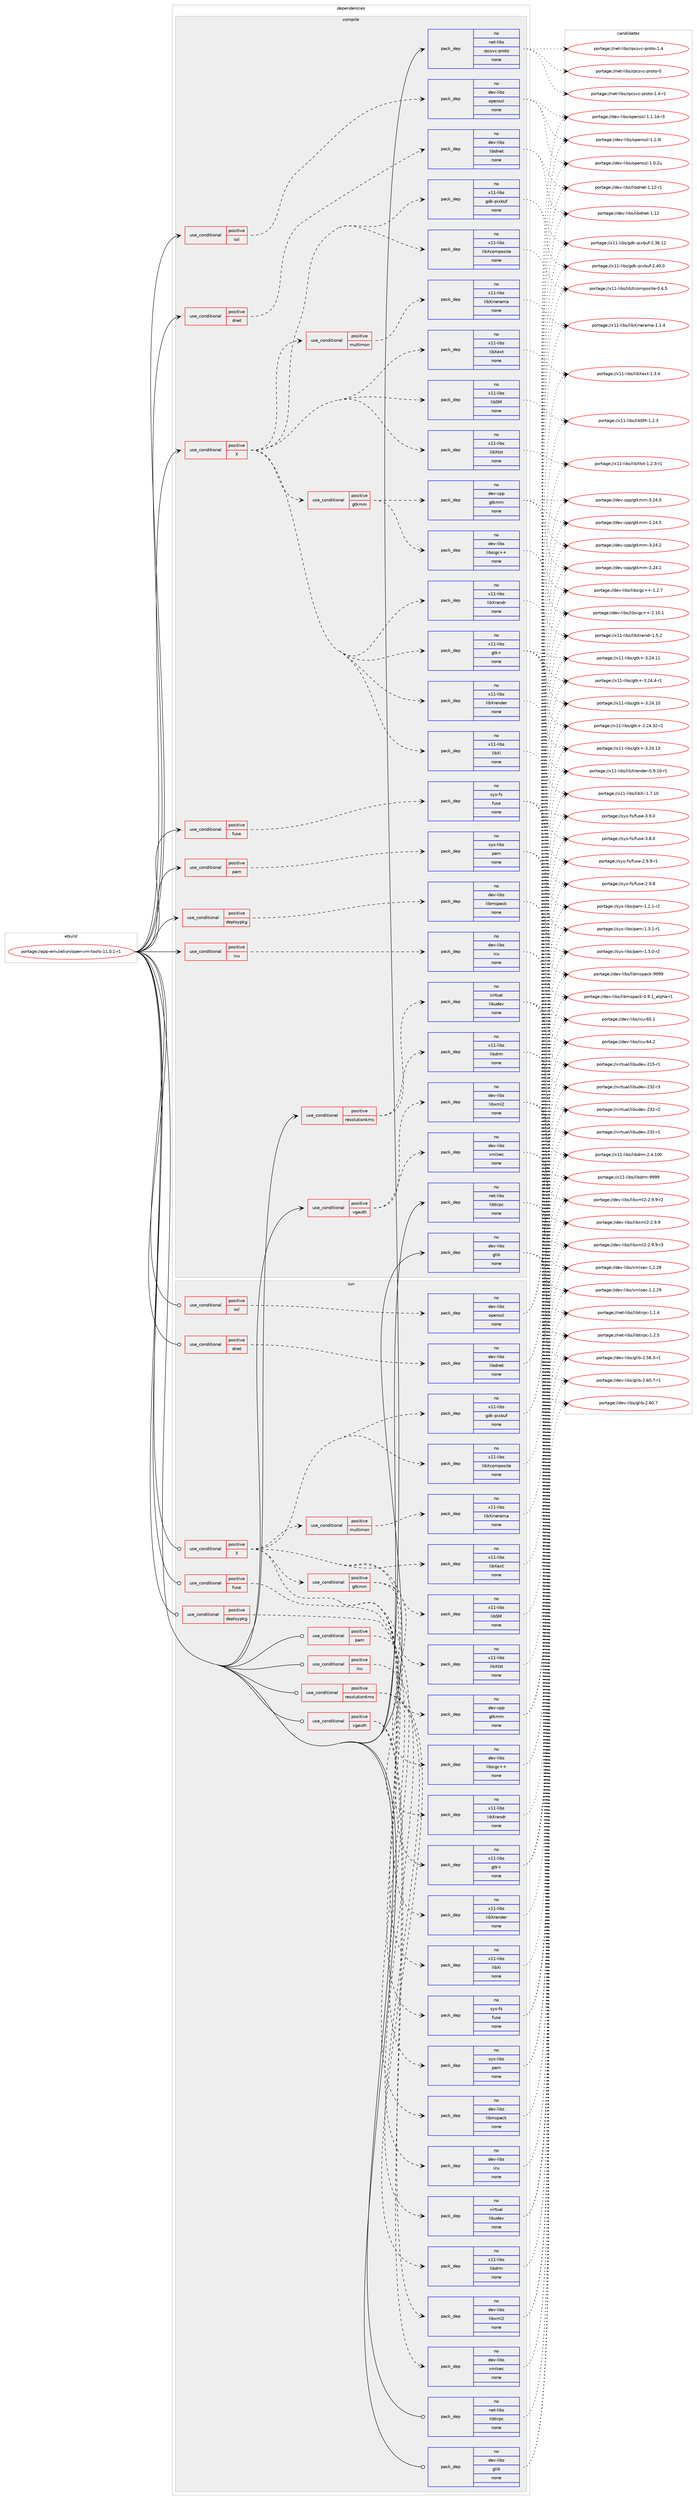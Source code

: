 digraph prolog {

# *************
# Graph options
# *************

newrank=true;
concentrate=true;
compound=true;
graph [rankdir=LR,fontname=Helvetica,fontsize=10,ranksep=1.5];#, ranksep=2.5, nodesep=0.2];
edge  [arrowhead=vee];
node  [fontname=Helvetica,fontsize=10];

# **********
# The ebuild
# **********

subgraph cluster_leftcol {
color=gray;
label=<<i>ebuild</i>>;
id [label="portage://app-emulation/open-vm-tools-11.0.1-r1", color=red, width=4, href="../app-emulation/open-vm-tools-11.0.1-r1.svg"];
}

# ****************
# The dependencies
# ****************

subgraph cluster_midcol {
color=gray;
label=<<i>dependencies</i>>;
subgraph cluster_compile {
fillcolor="#eeeeee";
style=filled;
label=<<i>compile</i>>;
subgraph cond147843 {
dependency627810 [label=<<TABLE BORDER="0" CELLBORDER="1" CELLSPACING="0" CELLPADDING="4"><TR><TD ROWSPAN="3" CELLPADDING="10">use_conditional</TD></TR><TR><TD>positive</TD></TR><TR><TD>X</TD></TR></TABLE>>, shape=none, color=red];
subgraph pack471605 {
dependency627811 [label=<<TABLE BORDER="0" CELLBORDER="1" CELLSPACING="0" CELLPADDING="4" WIDTH="220"><TR><TD ROWSPAN="6" CELLPADDING="30">pack_dep</TD></TR><TR><TD WIDTH="110">no</TD></TR><TR><TD>x11-libs</TD></TR><TR><TD>libXext</TD></TR><TR><TD>none</TD></TR><TR><TD></TD></TR></TABLE>>, shape=none, color=blue];
}
dependency627810:e -> dependency627811:w [weight=20,style="dashed",arrowhead="vee"];
subgraph cond147844 {
dependency627812 [label=<<TABLE BORDER="0" CELLBORDER="1" CELLSPACING="0" CELLPADDING="4"><TR><TD ROWSPAN="3" CELLPADDING="10">use_conditional</TD></TR><TR><TD>positive</TD></TR><TR><TD>multimon</TD></TR></TABLE>>, shape=none, color=red];
subgraph pack471606 {
dependency627813 [label=<<TABLE BORDER="0" CELLBORDER="1" CELLSPACING="0" CELLPADDING="4" WIDTH="220"><TR><TD ROWSPAN="6" CELLPADDING="30">pack_dep</TD></TR><TR><TD WIDTH="110">no</TD></TR><TR><TD>x11-libs</TD></TR><TR><TD>libXinerama</TD></TR><TR><TD>none</TD></TR><TR><TD></TD></TR></TABLE>>, shape=none, color=blue];
}
dependency627812:e -> dependency627813:w [weight=20,style="dashed",arrowhead="vee"];
}
dependency627810:e -> dependency627812:w [weight=20,style="dashed",arrowhead="vee"];
subgraph pack471607 {
dependency627814 [label=<<TABLE BORDER="0" CELLBORDER="1" CELLSPACING="0" CELLPADDING="4" WIDTH="220"><TR><TD ROWSPAN="6" CELLPADDING="30">pack_dep</TD></TR><TR><TD WIDTH="110">no</TD></TR><TR><TD>x11-libs</TD></TR><TR><TD>libXi</TD></TR><TR><TD>none</TD></TR><TR><TD></TD></TR></TABLE>>, shape=none, color=blue];
}
dependency627810:e -> dependency627814:w [weight=20,style="dashed",arrowhead="vee"];
subgraph pack471608 {
dependency627815 [label=<<TABLE BORDER="0" CELLBORDER="1" CELLSPACING="0" CELLPADDING="4" WIDTH="220"><TR><TD ROWSPAN="6" CELLPADDING="30">pack_dep</TD></TR><TR><TD WIDTH="110">no</TD></TR><TR><TD>x11-libs</TD></TR><TR><TD>libXrender</TD></TR><TR><TD>none</TD></TR><TR><TD></TD></TR></TABLE>>, shape=none, color=blue];
}
dependency627810:e -> dependency627815:w [weight=20,style="dashed",arrowhead="vee"];
subgraph pack471609 {
dependency627816 [label=<<TABLE BORDER="0" CELLBORDER="1" CELLSPACING="0" CELLPADDING="4" WIDTH="220"><TR><TD ROWSPAN="6" CELLPADDING="30">pack_dep</TD></TR><TR><TD WIDTH="110">no</TD></TR><TR><TD>x11-libs</TD></TR><TR><TD>libXrandr</TD></TR><TR><TD>none</TD></TR><TR><TD></TD></TR></TABLE>>, shape=none, color=blue];
}
dependency627810:e -> dependency627816:w [weight=20,style="dashed",arrowhead="vee"];
subgraph pack471610 {
dependency627817 [label=<<TABLE BORDER="0" CELLBORDER="1" CELLSPACING="0" CELLPADDING="4" WIDTH="220"><TR><TD ROWSPAN="6" CELLPADDING="30">pack_dep</TD></TR><TR><TD WIDTH="110">no</TD></TR><TR><TD>x11-libs</TD></TR><TR><TD>libXtst</TD></TR><TR><TD>none</TD></TR><TR><TD></TD></TR></TABLE>>, shape=none, color=blue];
}
dependency627810:e -> dependency627817:w [weight=20,style="dashed",arrowhead="vee"];
subgraph pack471611 {
dependency627818 [label=<<TABLE BORDER="0" CELLBORDER="1" CELLSPACING="0" CELLPADDING="4" WIDTH="220"><TR><TD ROWSPAN="6" CELLPADDING="30">pack_dep</TD></TR><TR><TD WIDTH="110">no</TD></TR><TR><TD>x11-libs</TD></TR><TR><TD>libSM</TD></TR><TR><TD>none</TD></TR><TR><TD></TD></TR></TABLE>>, shape=none, color=blue];
}
dependency627810:e -> dependency627818:w [weight=20,style="dashed",arrowhead="vee"];
subgraph pack471612 {
dependency627819 [label=<<TABLE BORDER="0" CELLBORDER="1" CELLSPACING="0" CELLPADDING="4" WIDTH="220"><TR><TD ROWSPAN="6" CELLPADDING="30">pack_dep</TD></TR><TR><TD WIDTH="110">no</TD></TR><TR><TD>x11-libs</TD></TR><TR><TD>libXcomposite</TD></TR><TR><TD>none</TD></TR><TR><TD></TD></TR></TABLE>>, shape=none, color=blue];
}
dependency627810:e -> dependency627819:w [weight=20,style="dashed",arrowhead="vee"];
subgraph pack471613 {
dependency627820 [label=<<TABLE BORDER="0" CELLBORDER="1" CELLSPACING="0" CELLPADDING="4" WIDTH="220"><TR><TD ROWSPAN="6" CELLPADDING="30">pack_dep</TD></TR><TR><TD WIDTH="110">no</TD></TR><TR><TD>x11-libs</TD></TR><TR><TD>gdk-pixbuf</TD></TR><TR><TD>none</TD></TR><TR><TD></TD></TR></TABLE>>, shape=none, color=blue];
}
dependency627810:e -> dependency627820:w [weight=20,style="dashed",arrowhead="vee"];
subgraph pack471614 {
dependency627821 [label=<<TABLE BORDER="0" CELLBORDER="1" CELLSPACING="0" CELLPADDING="4" WIDTH="220"><TR><TD ROWSPAN="6" CELLPADDING="30">pack_dep</TD></TR><TR><TD WIDTH="110">no</TD></TR><TR><TD>x11-libs</TD></TR><TR><TD>gtk+</TD></TR><TR><TD>none</TD></TR><TR><TD></TD></TR></TABLE>>, shape=none, color=blue];
}
dependency627810:e -> dependency627821:w [weight=20,style="dashed",arrowhead="vee"];
subgraph cond147845 {
dependency627822 [label=<<TABLE BORDER="0" CELLBORDER="1" CELLSPACING="0" CELLPADDING="4"><TR><TD ROWSPAN="3" CELLPADDING="10">use_conditional</TD></TR><TR><TD>positive</TD></TR><TR><TD>gtkmm</TD></TR></TABLE>>, shape=none, color=red];
subgraph pack471615 {
dependency627823 [label=<<TABLE BORDER="0" CELLBORDER="1" CELLSPACING="0" CELLPADDING="4" WIDTH="220"><TR><TD ROWSPAN="6" CELLPADDING="30">pack_dep</TD></TR><TR><TD WIDTH="110">no</TD></TR><TR><TD>dev-cpp</TD></TR><TR><TD>gtkmm</TD></TR><TR><TD>none</TD></TR><TR><TD></TD></TR></TABLE>>, shape=none, color=blue];
}
dependency627822:e -> dependency627823:w [weight=20,style="dashed",arrowhead="vee"];
subgraph pack471616 {
dependency627824 [label=<<TABLE BORDER="0" CELLBORDER="1" CELLSPACING="0" CELLPADDING="4" WIDTH="220"><TR><TD ROWSPAN="6" CELLPADDING="30">pack_dep</TD></TR><TR><TD WIDTH="110">no</TD></TR><TR><TD>dev-libs</TD></TR><TR><TD>libsigc++</TD></TR><TR><TD>none</TD></TR><TR><TD></TD></TR></TABLE>>, shape=none, color=blue];
}
dependency627822:e -> dependency627824:w [weight=20,style="dashed",arrowhead="vee"];
}
dependency627810:e -> dependency627822:w [weight=20,style="dashed",arrowhead="vee"];
}
id:e -> dependency627810:w [weight=20,style="solid",arrowhead="vee"];
subgraph cond147846 {
dependency627825 [label=<<TABLE BORDER="0" CELLBORDER="1" CELLSPACING="0" CELLPADDING="4"><TR><TD ROWSPAN="3" CELLPADDING="10">use_conditional</TD></TR><TR><TD>positive</TD></TR><TR><TD>deploypkg</TD></TR></TABLE>>, shape=none, color=red];
subgraph pack471617 {
dependency627826 [label=<<TABLE BORDER="0" CELLBORDER="1" CELLSPACING="0" CELLPADDING="4" WIDTH="220"><TR><TD ROWSPAN="6" CELLPADDING="30">pack_dep</TD></TR><TR><TD WIDTH="110">no</TD></TR><TR><TD>dev-libs</TD></TR><TR><TD>libmspack</TD></TR><TR><TD>none</TD></TR><TR><TD></TD></TR></TABLE>>, shape=none, color=blue];
}
dependency627825:e -> dependency627826:w [weight=20,style="dashed",arrowhead="vee"];
}
id:e -> dependency627825:w [weight=20,style="solid",arrowhead="vee"];
subgraph cond147847 {
dependency627827 [label=<<TABLE BORDER="0" CELLBORDER="1" CELLSPACING="0" CELLPADDING="4"><TR><TD ROWSPAN="3" CELLPADDING="10">use_conditional</TD></TR><TR><TD>positive</TD></TR><TR><TD>dnet</TD></TR></TABLE>>, shape=none, color=red];
subgraph pack471618 {
dependency627828 [label=<<TABLE BORDER="0" CELLBORDER="1" CELLSPACING="0" CELLPADDING="4" WIDTH="220"><TR><TD ROWSPAN="6" CELLPADDING="30">pack_dep</TD></TR><TR><TD WIDTH="110">no</TD></TR><TR><TD>dev-libs</TD></TR><TR><TD>libdnet</TD></TR><TR><TD>none</TD></TR><TR><TD></TD></TR></TABLE>>, shape=none, color=blue];
}
dependency627827:e -> dependency627828:w [weight=20,style="dashed",arrowhead="vee"];
}
id:e -> dependency627827:w [weight=20,style="solid",arrowhead="vee"];
subgraph cond147848 {
dependency627829 [label=<<TABLE BORDER="0" CELLBORDER="1" CELLSPACING="0" CELLPADDING="4"><TR><TD ROWSPAN="3" CELLPADDING="10">use_conditional</TD></TR><TR><TD>positive</TD></TR><TR><TD>fuse</TD></TR></TABLE>>, shape=none, color=red];
subgraph pack471619 {
dependency627830 [label=<<TABLE BORDER="0" CELLBORDER="1" CELLSPACING="0" CELLPADDING="4" WIDTH="220"><TR><TD ROWSPAN="6" CELLPADDING="30">pack_dep</TD></TR><TR><TD WIDTH="110">no</TD></TR><TR><TD>sys-fs</TD></TR><TR><TD>fuse</TD></TR><TR><TD>none</TD></TR><TR><TD></TD></TR></TABLE>>, shape=none, color=blue];
}
dependency627829:e -> dependency627830:w [weight=20,style="dashed",arrowhead="vee"];
}
id:e -> dependency627829:w [weight=20,style="solid",arrowhead="vee"];
subgraph cond147849 {
dependency627831 [label=<<TABLE BORDER="0" CELLBORDER="1" CELLSPACING="0" CELLPADDING="4"><TR><TD ROWSPAN="3" CELLPADDING="10">use_conditional</TD></TR><TR><TD>positive</TD></TR><TR><TD>icu</TD></TR></TABLE>>, shape=none, color=red];
subgraph pack471620 {
dependency627832 [label=<<TABLE BORDER="0" CELLBORDER="1" CELLSPACING="0" CELLPADDING="4" WIDTH="220"><TR><TD ROWSPAN="6" CELLPADDING="30">pack_dep</TD></TR><TR><TD WIDTH="110">no</TD></TR><TR><TD>dev-libs</TD></TR><TR><TD>icu</TD></TR><TR><TD>none</TD></TR><TR><TD></TD></TR></TABLE>>, shape=none, color=blue];
}
dependency627831:e -> dependency627832:w [weight=20,style="dashed",arrowhead="vee"];
}
id:e -> dependency627831:w [weight=20,style="solid",arrowhead="vee"];
subgraph cond147850 {
dependency627833 [label=<<TABLE BORDER="0" CELLBORDER="1" CELLSPACING="0" CELLPADDING="4"><TR><TD ROWSPAN="3" CELLPADDING="10">use_conditional</TD></TR><TR><TD>positive</TD></TR><TR><TD>pam</TD></TR></TABLE>>, shape=none, color=red];
subgraph pack471621 {
dependency627834 [label=<<TABLE BORDER="0" CELLBORDER="1" CELLSPACING="0" CELLPADDING="4" WIDTH="220"><TR><TD ROWSPAN="6" CELLPADDING="30">pack_dep</TD></TR><TR><TD WIDTH="110">no</TD></TR><TR><TD>sys-libs</TD></TR><TR><TD>pam</TD></TR><TR><TD>none</TD></TR><TR><TD></TD></TR></TABLE>>, shape=none, color=blue];
}
dependency627833:e -> dependency627834:w [weight=20,style="dashed",arrowhead="vee"];
}
id:e -> dependency627833:w [weight=20,style="solid",arrowhead="vee"];
subgraph cond147851 {
dependency627835 [label=<<TABLE BORDER="0" CELLBORDER="1" CELLSPACING="0" CELLPADDING="4"><TR><TD ROWSPAN="3" CELLPADDING="10">use_conditional</TD></TR><TR><TD>positive</TD></TR><TR><TD>resolutionkms</TD></TR></TABLE>>, shape=none, color=red];
subgraph pack471622 {
dependency627836 [label=<<TABLE BORDER="0" CELLBORDER="1" CELLSPACING="0" CELLPADDING="4" WIDTH="220"><TR><TD ROWSPAN="6" CELLPADDING="30">pack_dep</TD></TR><TR><TD WIDTH="110">no</TD></TR><TR><TD>x11-libs</TD></TR><TR><TD>libdrm</TD></TR><TR><TD>none</TD></TR><TR><TD></TD></TR></TABLE>>, shape=none, color=blue];
}
dependency627835:e -> dependency627836:w [weight=20,style="dashed",arrowhead="vee"];
subgraph pack471623 {
dependency627837 [label=<<TABLE BORDER="0" CELLBORDER="1" CELLSPACING="0" CELLPADDING="4" WIDTH="220"><TR><TD ROWSPAN="6" CELLPADDING="30">pack_dep</TD></TR><TR><TD WIDTH="110">no</TD></TR><TR><TD>virtual</TD></TR><TR><TD>libudev</TD></TR><TR><TD>none</TD></TR><TR><TD></TD></TR></TABLE>>, shape=none, color=blue];
}
dependency627835:e -> dependency627837:w [weight=20,style="dashed",arrowhead="vee"];
}
id:e -> dependency627835:w [weight=20,style="solid",arrowhead="vee"];
subgraph cond147852 {
dependency627838 [label=<<TABLE BORDER="0" CELLBORDER="1" CELLSPACING="0" CELLPADDING="4"><TR><TD ROWSPAN="3" CELLPADDING="10">use_conditional</TD></TR><TR><TD>positive</TD></TR><TR><TD>ssl</TD></TR></TABLE>>, shape=none, color=red];
subgraph pack471624 {
dependency627839 [label=<<TABLE BORDER="0" CELLBORDER="1" CELLSPACING="0" CELLPADDING="4" WIDTH="220"><TR><TD ROWSPAN="6" CELLPADDING="30">pack_dep</TD></TR><TR><TD WIDTH="110">no</TD></TR><TR><TD>dev-libs</TD></TR><TR><TD>openssl</TD></TR><TR><TD>none</TD></TR><TR><TD></TD></TR></TABLE>>, shape=none, color=blue];
}
dependency627838:e -> dependency627839:w [weight=20,style="dashed",arrowhead="vee"];
}
id:e -> dependency627838:w [weight=20,style="solid",arrowhead="vee"];
subgraph cond147853 {
dependency627840 [label=<<TABLE BORDER="0" CELLBORDER="1" CELLSPACING="0" CELLPADDING="4"><TR><TD ROWSPAN="3" CELLPADDING="10">use_conditional</TD></TR><TR><TD>positive</TD></TR><TR><TD>vgauth</TD></TR></TABLE>>, shape=none, color=red];
subgraph pack471625 {
dependency627841 [label=<<TABLE BORDER="0" CELLBORDER="1" CELLSPACING="0" CELLPADDING="4" WIDTH="220"><TR><TD ROWSPAN="6" CELLPADDING="30">pack_dep</TD></TR><TR><TD WIDTH="110">no</TD></TR><TR><TD>dev-libs</TD></TR><TR><TD>libxml2</TD></TR><TR><TD>none</TD></TR><TR><TD></TD></TR></TABLE>>, shape=none, color=blue];
}
dependency627840:e -> dependency627841:w [weight=20,style="dashed",arrowhead="vee"];
subgraph pack471626 {
dependency627842 [label=<<TABLE BORDER="0" CELLBORDER="1" CELLSPACING="0" CELLPADDING="4" WIDTH="220"><TR><TD ROWSPAN="6" CELLPADDING="30">pack_dep</TD></TR><TR><TD WIDTH="110">no</TD></TR><TR><TD>dev-libs</TD></TR><TR><TD>xmlsec</TD></TR><TR><TD>none</TD></TR><TR><TD></TD></TR></TABLE>>, shape=none, color=blue];
}
dependency627840:e -> dependency627842:w [weight=20,style="dashed",arrowhead="vee"];
}
id:e -> dependency627840:w [weight=20,style="solid",arrowhead="vee"];
subgraph pack471627 {
dependency627843 [label=<<TABLE BORDER="0" CELLBORDER="1" CELLSPACING="0" CELLPADDING="4" WIDTH="220"><TR><TD ROWSPAN="6" CELLPADDING="30">pack_dep</TD></TR><TR><TD WIDTH="110">no</TD></TR><TR><TD>dev-libs</TD></TR><TR><TD>glib</TD></TR><TR><TD>none</TD></TR><TR><TD></TD></TR></TABLE>>, shape=none, color=blue];
}
id:e -> dependency627843:w [weight=20,style="solid",arrowhead="vee"];
subgraph pack471628 {
dependency627844 [label=<<TABLE BORDER="0" CELLBORDER="1" CELLSPACING="0" CELLPADDING="4" WIDTH="220"><TR><TD ROWSPAN="6" CELLPADDING="30">pack_dep</TD></TR><TR><TD WIDTH="110">no</TD></TR><TR><TD>net-libs</TD></TR><TR><TD>libtirpc</TD></TR><TR><TD>none</TD></TR><TR><TD></TD></TR></TABLE>>, shape=none, color=blue];
}
id:e -> dependency627844:w [weight=20,style="solid",arrowhead="vee"];
subgraph pack471629 {
dependency627845 [label=<<TABLE BORDER="0" CELLBORDER="1" CELLSPACING="0" CELLPADDING="4" WIDTH="220"><TR><TD ROWSPAN="6" CELLPADDING="30">pack_dep</TD></TR><TR><TD WIDTH="110">no</TD></TR><TR><TD>net-libs</TD></TR><TR><TD>rpcsvc-proto</TD></TR><TR><TD>none</TD></TR><TR><TD></TD></TR></TABLE>>, shape=none, color=blue];
}
id:e -> dependency627845:w [weight=20,style="solid",arrowhead="vee"];
}
subgraph cluster_compileandrun {
fillcolor="#eeeeee";
style=filled;
label=<<i>compile and run</i>>;
}
subgraph cluster_run {
fillcolor="#eeeeee";
style=filled;
label=<<i>run</i>>;
subgraph cond147854 {
dependency627846 [label=<<TABLE BORDER="0" CELLBORDER="1" CELLSPACING="0" CELLPADDING="4"><TR><TD ROWSPAN="3" CELLPADDING="10">use_conditional</TD></TR><TR><TD>positive</TD></TR><TR><TD>X</TD></TR></TABLE>>, shape=none, color=red];
subgraph pack471630 {
dependency627847 [label=<<TABLE BORDER="0" CELLBORDER="1" CELLSPACING="0" CELLPADDING="4" WIDTH="220"><TR><TD ROWSPAN="6" CELLPADDING="30">pack_dep</TD></TR><TR><TD WIDTH="110">no</TD></TR><TR><TD>x11-libs</TD></TR><TR><TD>libXext</TD></TR><TR><TD>none</TD></TR><TR><TD></TD></TR></TABLE>>, shape=none, color=blue];
}
dependency627846:e -> dependency627847:w [weight=20,style="dashed",arrowhead="vee"];
subgraph cond147855 {
dependency627848 [label=<<TABLE BORDER="0" CELLBORDER="1" CELLSPACING="0" CELLPADDING="4"><TR><TD ROWSPAN="3" CELLPADDING="10">use_conditional</TD></TR><TR><TD>positive</TD></TR><TR><TD>multimon</TD></TR></TABLE>>, shape=none, color=red];
subgraph pack471631 {
dependency627849 [label=<<TABLE BORDER="0" CELLBORDER="1" CELLSPACING="0" CELLPADDING="4" WIDTH="220"><TR><TD ROWSPAN="6" CELLPADDING="30">pack_dep</TD></TR><TR><TD WIDTH="110">no</TD></TR><TR><TD>x11-libs</TD></TR><TR><TD>libXinerama</TD></TR><TR><TD>none</TD></TR><TR><TD></TD></TR></TABLE>>, shape=none, color=blue];
}
dependency627848:e -> dependency627849:w [weight=20,style="dashed",arrowhead="vee"];
}
dependency627846:e -> dependency627848:w [weight=20,style="dashed",arrowhead="vee"];
subgraph pack471632 {
dependency627850 [label=<<TABLE BORDER="0" CELLBORDER="1" CELLSPACING="0" CELLPADDING="4" WIDTH="220"><TR><TD ROWSPAN="6" CELLPADDING="30">pack_dep</TD></TR><TR><TD WIDTH="110">no</TD></TR><TR><TD>x11-libs</TD></TR><TR><TD>libXi</TD></TR><TR><TD>none</TD></TR><TR><TD></TD></TR></TABLE>>, shape=none, color=blue];
}
dependency627846:e -> dependency627850:w [weight=20,style="dashed",arrowhead="vee"];
subgraph pack471633 {
dependency627851 [label=<<TABLE BORDER="0" CELLBORDER="1" CELLSPACING="0" CELLPADDING="4" WIDTH="220"><TR><TD ROWSPAN="6" CELLPADDING="30">pack_dep</TD></TR><TR><TD WIDTH="110">no</TD></TR><TR><TD>x11-libs</TD></TR><TR><TD>libXrender</TD></TR><TR><TD>none</TD></TR><TR><TD></TD></TR></TABLE>>, shape=none, color=blue];
}
dependency627846:e -> dependency627851:w [weight=20,style="dashed",arrowhead="vee"];
subgraph pack471634 {
dependency627852 [label=<<TABLE BORDER="0" CELLBORDER="1" CELLSPACING="0" CELLPADDING="4" WIDTH="220"><TR><TD ROWSPAN="6" CELLPADDING="30">pack_dep</TD></TR><TR><TD WIDTH="110">no</TD></TR><TR><TD>x11-libs</TD></TR><TR><TD>libXrandr</TD></TR><TR><TD>none</TD></TR><TR><TD></TD></TR></TABLE>>, shape=none, color=blue];
}
dependency627846:e -> dependency627852:w [weight=20,style="dashed",arrowhead="vee"];
subgraph pack471635 {
dependency627853 [label=<<TABLE BORDER="0" CELLBORDER="1" CELLSPACING="0" CELLPADDING="4" WIDTH="220"><TR><TD ROWSPAN="6" CELLPADDING="30">pack_dep</TD></TR><TR><TD WIDTH="110">no</TD></TR><TR><TD>x11-libs</TD></TR><TR><TD>libXtst</TD></TR><TR><TD>none</TD></TR><TR><TD></TD></TR></TABLE>>, shape=none, color=blue];
}
dependency627846:e -> dependency627853:w [weight=20,style="dashed",arrowhead="vee"];
subgraph pack471636 {
dependency627854 [label=<<TABLE BORDER="0" CELLBORDER="1" CELLSPACING="0" CELLPADDING="4" WIDTH="220"><TR><TD ROWSPAN="6" CELLPADDING="30">pack_dep</TD></TR><TR><TD WIDTH="110">no</TD></TR><TR><TD>x11-libs</TD></TR><TR><TD>libSM</TD></TR><TR><TD>none</TD></TR><TR><TD></TD></TR></TABLE>>, shape=none, color=blue];
}
dependency627846:e -> dependency627854:w [weight=20,style="dashed",arrowhead="vee"];
subgraph pack471637 {
dependency627855 [label=<<TABLE BORDER="0" CELLBORDER="1" CELLSPACING="0" CELLPADDING="4" WIDTH="220"><TR><TD ROWSPAN="6" CELLPADDING="30">pack_dep</TD></TR><TR><TD WIDTH="110">no</TD></TR><TR><TD>x11-libs</TD></TR><TR><TD>libXcomposite</TD></TR><TR><TD>none</TD></TR><TR><TD></TD></TR></TABLE>>, shape=none, color=blue];
}
dependency627846:e -> dependency627855:w [weight=20,style="dashed",arrowhead="vee"];
subgraph pack471638 {
dependency627856 [label=<<TABLE BORDER="0" CELLBORDER="1" CELLSPACING="0" CELLPADDING="4" WIDTH="220"><TR><TD ROWSPAN="6" CELLPADDING="30">pack_dep</TD></TR><TR><TD WIDTH="110">no</TD></TR><TR><TD>x11-libs</TD></TR><TR><TD>gdk-pixbuf</TD></TR><TR><TD>none</TD></TR><TR><TD></TD></TR></TABLE>>, shape=none, color=blue];
}
dependency627846:e -> dependency627856:w [weight=20,style="dashed",arrowhead="vee"];
subgraph pack471639 {
dependency627857 [label=<<TABLE BORDER="0" CELLBORDER="1" CELLSPACING="0" CELLPADDING="4" WIDTH="220"><TR><TD ROWSPAN="6" CELLPADDING="30">pack_dep</TD></TR><TR><TD WIDTH="110">no</TD></TR><TR><TD>x11-libs</TD></TR><TR><TD>gtk+</TD></TR><TR><TD>none</TD></TR><TR><TD></TD></TR></TABLE>>, shape=none, color=blue];
}
dependency627846:e -> dependency627857:w [weight=20,style="dashed",arrowhead="vee"];
subgraph cond147856 {
dependency627858 [label=<<TABLE BORDER="0" CELLBORDER="1" CELLSPACING="0" CELLPADDING="4"><TR><TD ROWSPAN="3" CELLPADDING="10">use_conditional</TD></TR><TR><TD>positive</TD></TR><TR><TD>gtkmm</TD></TR></TABLE>>, shape=none, color=red];
subgraph pack471640 {
dependency627859 [label=<<TABLE BORDER="0" CELLBORDER="1" CELLSPACING="0" CELLPADDING="4" WIDTH="220"><TR><TD ROWSPAN="6" CELLPADDING="30">pack_dep</TD></TR><TR><TD WIDTH="110">no</TD></TR><TR><TD>dev-cpp</TD></TR><TR><TD>gtkmm</TD></TR><TR><TD>none</TD></TR><TR><TD></TD></TR></TABLE>>, shape=none, color=blue];
}
dependency627858:e -> dependency627859:w [weight=20,style="dashed",arrowhead="vee"];
subgraph pack471641 {
dependency627860 [label=<<TABLE BORDER="0" CELLBORDER="1" CELLSPACING="0" CELLPADDING="4" WIDTH="220"><TR><TD ROWSPAN="6" CELLPADDING="30">pack_dep</TD></TR><TR><TD WIDTH="110">no</TD></TR><TR><TD>dev-libs</TD></TR><TR><TD>libsigc++</TD></TR><TR><TD>none</TD></TR><TR><TD></TD></TR></TABLE>>, shape=none, color=blue];
}
dependency627858:e -> dependency627860:w [weight=20,style="dashed",arrowhead="vee"];
}
dependency627846:e -> dependency627858:w [weight=20,style="dashed",arrowhead="vee"];
}
id:e -> dependency627846:w [weight=20,style="solid",arrowhead="odot"];
subgraph cond147857 {
dependency627861 [label=<<TABLE BORDER="0" CELLBORDER="1" CELLSPACING="0" CELLPADDING="4"><TR><TD ROWSPAN="3" CELLPADDING="10">use_conditional</TD></TR><TR><TD>positive</TD></TR><TR><TD>deploypkg</TD></TR></TABLE>>, shape=none, color=red];
subgraph pack471642 {
dependency627862 [label=<<TABLE BORDER="0" CELLBORDER="1" CELLSPACING="0" CELLPADDING="4" WIDTH="220"><TR><TD ROWSPAN="6" CELLPADDING="30">pack_dep</TD></TR><TR><TD WIDTH="110">no</TD></TR><TR><TD>dev-libs</TD></TR><TR><TD>libmspack</TD></TR><TR><TD>none</TD></TR><TR><TD></TD></TR></TABLE>>, shape=none, color=blue];
}
dependency627861:e -> dependency627862:w [weight=20,style="dashed",arrowhead="vee"];
}
id:e -> dependency627861:w [weight=20,style="solid",arrowhead="odot"];
subgraph cond147858 {
dependency627863 [label=<<TABLE BORDER="0" CELLBORDER="1" CELLSPACING="0" CELLPADDING="4"><TR><TD ROWSPAN="3" CELLPADDING="10">use_conditional</TD></TR><TR><TD>positive</TD></TR><TR><TD>dnet</TD></TR></TABLE>>, shape=none, color=red];
subgraph pack471643 {
dependency627864 [label=<<TABLE BORDER="0" CELLBORDER="1" CELLSPACING="0" CELLPADDING="4" WIDTH="220"><TR><TD ROWSPAN="6" CELLPADDING="30">pack_dep</TD></TR><TR><TD WIDTH="110">no</TD></TR><TR><TD>dev-libs</TD></TR><TR><TD>libdnet</TD></TR><TR><TD>none</TD></TR><TR><TD></TD></TR></TABLE>>, shape=none, color=blue];
}
dependency627863:e -> dependency627864:w [weight=20,style="dashed",arrowhead="vee"];
}
id:e -> dependency627863:w [weight=20,style="solid",arrowhead="odot"];
subgraph cond147859 {
dependency627865 [label=<<TABLE BORDER="0" CELLBORDER="1" CELLSPACING="0" CELLPADDING="4"><TR><TD ROWSPAN="3" CELLPADDING="10">use_conditional</TD></TR><TR><TD>positive</TD></TR><TR><TD>fuse</TD></TR></TABLE>>, shape=none, color=red];
subgraph pack471644 {
dependency627866 [label=<<TABLE BORDER="0" CELLBORDER="1" CELLSPACING="0" CELLPADDING="4" WIDTH="220"><TR><TD ROWSPAN="6" CELLPADDING="30">pack_dep</TD></TR><TR><TD WIDTH="110">no</TD></TR><TR><TD>sys-fs</TD></TR><TR><TD>fuse</TD></TR><TR><TD>none</TD></TR><TR><TD></TD></TR></TABLE>>, shape=none, color=blue];
}
dependency627865:e -> dependency627866:w [weight=20,style="dashed",arrowhead="vee"];
}
id:e -> dependency627865:w [weight=20,style="solid",arrowhead="odot"];
subgraph cond147860 {
dependency627867 [label=<<TABLE BORDER="0" CELLBORDER="1" CELLSPACING="0" CELLPADDING="4"><TR><TD ROWSPAN="3" CELLPADDING="10">use_conditional</TD></TR><TR><TD>positive</TD></TR><TR><TD>icu</TD></TR></TABLE>>, shape=none, color=red];
subgraph pack471645 {
dependency627868 [label=<<TABLE BORDER="0" CELLBORDER="1" CELLSPACING="0" CELLPADDING="4" WIDTH="220"><TR><TD ROWSPAN="6" CELLPADDING="30">pack_dep</TD></TR><TR><TD WIDTH="110">no</TD></TR><TR><TD>dev-libs</TD></TR><TR><TD>icu</TD></TR><TR><TD>none</TD></TR><TR><TD></TD></TR></TABLE>>, shape=none, color=blue];
}
dependency627867:e -> dependency627868:w [weight=20,style="dashed",arrowhead="vee"];
}
id:e -> dependency627867:w [weight=20,style="solid",arrowhead="odot"];
subgraph cond147861 {
dependency627869 [label=<<TABLE BORDER="0" CELLBORDER="1" CELLSPACING="0" CELLPADDING="4"><TR><TD ROWSPAN="3" CELLPADDING="10">use_conditional</TD></TR><TR><TD>positive</TD></TR><TR><TD>pam</TD></TR></TABLE>>, shape=none, color=red];
subgraph pack471646 {
dependency627870 [label=<<TABLE BORDER="0" CELLBORDER="1" CELLSPACING="0" CELLPADDING="4" WIDTH="220"><TR><TD ROWSPAN="6" CELLPADDING="30">pack_dep</TD></TR><TR><TD WIDTH="110">no</TD></TR><TR><TD>sys-libs</TD></TR><TR><TD>pam</TD></TR><TR><TD>none</TD></TR><TR><TD></TD></TR></TABLE>>, shape=none, color=blue];
}
dependency627869:e -> dependency627870:w [weight=20,style="dashed",arrowhead="vee"];
}
id:e -> dependency627869:w [weight=20,style="solid",arrowhead="odot"];
subgraph cond147862 {
dependency627871 [label=<<TABLE BORDER="0" CELLBORDER="1" CELLSPACING="0" CELLPADDING="4"><TR><TD ROWSPAN="3" CELLPADDING="10">use_conditional</TD></TR><TR><TD>positive</TD></TR><TR><TD>resolutionkms</TD></TR></TABLE>>, shape=none, color=red];
subgraph pack471647 {
dependency627872 [label=<<TABLE BORDER="0" CELLBORDER="1" CELLSPACING="0" CELLPADDING="4" WIDTH="220"><TR><TD ROWSPAN="6" CELLPADDING="30">pack_dep</TD></TR><TR><TD WIDTH="110">no</TD></TR><TR><TD>x11-libs</TD></TR><TR><TD>libdrm</TD></TR><TR><TD>none</TD></TR><TR><TD></TD></TR></TABLE>>, shape=none, color=blue];
}
dependency627871:e -> dependency627872:w [weight=20,style="dashed",arrowhead="vee"];
subgraph pack471648 {
dependency627873 [label=<<TABLE BORDER="0" CELLBORDER="1" CELLSPACING="0" CELLPADDING="4" WIDTH="220"><TR><TD ROWSPAN="6" CELLPADDING="30">pack_dep</TD></TR><TR><TD WIDTH="110">no</TD></TR><TR><TD>virtual</TD></TR><TR><TD>libudev</TD></TR><TR><TD>none</TD></TR><TR><TD></TD></TR></TABLE>>, shape=none, color=blue];
}
dependency627871:e -> dependency627873:w [weight=20,style="dashed",arrowhead="vee"];
}
id:e -> dependency627871:w [weight=20,style="solid",arrowhead="odot"];
subgraph cond147863 {
dependency627874 [label=<<TABLE BORDER="0" CELLBORDER="1" CELLSPACING="0" CELLPADDING="4"><TR><TD ROWSPAN="3" CELLPADDING="10">use_conditional</TD></TR><TR><TD>positive</TD></TR><TR><TD>ssl</TD></TR></TABLE>>, shape=none, color=red];
subgraph pack471649 {
dependency627875 [label=<<TABLE BORDER="0" CELLBORDER="1" CELLSPACING="0" CELLPADDING="4" WIDTH="220"><TR><TD ROWSPAN="6" CELLPADDING="30">pack_dep</TD></TR><TR><TD WIDTH="110">no</TD></TR><TR><TD>dev-libs</TD></TR><TR><TD>openssl</TD></TR><TR><TD>none</TD></TR><TR><TD></TD></TR></TABLE>>, shape=none, color=blue];
}
dependency627874:e -> dependency627875:w [weight=20,style="dashed",arrowhead="vee"];
}
id:e -> dependency627874:w [weight=20,style="solid",arrowhead="odot"];
subgraph cond147864 {
dependency627876 [label=<<TABLE BORDER="0" CELLBORDER="1" CELLSPACING="0" CELLPADDING="4"><TR><TD ROWSPAN="3" CELLPADDING="10">use_conditional</TD></TR><TR><TD>positive</TD></TR><TR><TD>vgauth</TD></TR></TABLE>>, shape=none, color=red];
subgraph pack471650 {
dependency627877 [label=<<TABLE BORDER="0" CELLBORDER="1" CELLSPACING="0" CELLPADDING="4" WIDTH="220"><TR><TD ROWSPAN="6" CELLPADDING="30">pack_dep</TD></TR><TR><TD WIDTH="110">no</TD></TR><TR><TD>dev-libs</TD></TR><TR><TD>libxml2</TD></TR><TR><TD>none</TD></TR><TR><TD></TD></TR></TABLE>>, shape=none, color=blue];
}
dependency627876:e -> dependency627877:w [weight=20,style="dashed",arrowhead="vee"];
subgraph pack471651 {
dependency627878 [label=<<TABLE BORDER="0" CELLBORDER="1" CELLSPACING="0" CELLPADDING="4" WIDTH="220"><TR><TD ROWSPAN="6" CELLPADDING="30">pack_dep</TD></TR><TR><TD WIDTH="110">no</TD></TR><TR><TD>dev-libs</TD></TR><TR><TD>xmlsec</TD></TR><TR><TD>none</TD></TR><TR><TD></TD></TR></TABLE>>, shape=none, color=blue];
}
dependency627876:e -> dependency627878:w [weight=20,style="dashed",arrowhead="vee"];
}
id:e -> dependency627876:w [weight=20,style="solid",arrowhead="odot"];
subgraph pack471652 {
dependency627879 [label=<<TABLE BORDER="0" CELLBORDER="1" CELLSPACING="0" CELLPADDING="4" WIDTH="220"><TR><TD ROWSPAN="6" CELLPADDING="30">pack_dep</TD></TR><TR><TD WIDTH="110">no</TD></TR><TR><TD>dev-libs</TD></TR><TR><TD>glib</TD></TR><TR><TD>none</TD></TR><TR><TD></TD></TR></TABLE>>, shape=none, color=blue];
}
id:e -> dependency627879:w [weight=20,style="solid",arrowhead="odot"];
subgraph pack471653 {
dependency627880 [label=<<TABLE BORDER="0" CELLBORDER="1" CELLSPACING="0" CELLPADDING="4" WIDTH="220"><TR><TD ROWSPAN="6" CELLPADDING="30">pack_dep</TD></TR><TR><TD WIDTH="110">no</TD></TR><TR><TD>net-libs</TD></TR><TR><TD>libtirpc</TD></TR><TR><TD>none</TD></TR><TR><TD></TD></TR></TABLE>>, shape=none, color=blue];
}
id:e -> dependency627880:w [weight=20,style="solid",arrowhead="odot"];
}
}

# **************
# The candidates
# **************

subgraph cluster_choices {
rank=same;
color=gray;
label=<<i>candidates</i>>;

subgraph choice471605 {
color=black;
nodesep=1;
choice12049494510810598115471081059888101120116454946514652 [label="portage://x11-libs/libXext-1.3.4", color=red, width=4,href="../x11-libs/libXext-1.3.4.svg"];
dependency627811:e -> choice12049494510810598115471081059888101120116454946514652:w [style=dotted,weight="100"];
}
subgraph choice471606 {
color=black;
nodesep=1;
choice120494945108105981154710810598881051101011149710997454946494652 [label="portage://x11-libs/libXinerama-1.1.4", color=red, width=4,href="../x11-libs/libXinerama-1.1.4.svg"];
dependency627813:e -> choice120494945108105981154710810598881051101011149710997454946494652:w [style=dotted,weight="100"];
}
subgraph choice471607 {
color=black;
nodesep=1;
choice1204949451081059811547108105988810545494655464948 [label="portage://x11-libs/libXi-1.7.10", color=red, width=4,href="../x11-libs/libXi-1.7.10.svg"];
dependency627814:e -> choice1204949451081059811547108105988810545494655464948:w [style=dotted,weight="100"];
}
subgraph choice471608 {
color=black;
nodesep=1;
choice12049494510810598115471081059888114101110100101114454846574649484511449 [label="portage://x11-libs/libXrender-0.9.10-r1", color=red, width=4,href="../x11-libs/libXrender-0.9.10-r1.svg"];
dependency627815:e -> choice12049494510810598115471081059888114101110100101114454846574649484511449:w [style=dotted,weight="100"];
}
subgraph choice471609 {
color=black;
nodesep=1;
choice1204949451081059811547108105988811497110100114454946534650 [label="portage://x11-libs/libXrandr-1.5.2", color=red, width=4,href="../x11-libs/libXrandr-1.5.2.svg"];
dependency627816:e -> choice1204949451081059811547108105988811497110100114454946534650:w [style=dotted,weight="100"];
}
subgraph choice471610 {
color=black;
nodesep=1;
choice120494945108105981154710810598881161151164549465046514511449 [label="portage://x11-libs/libXtst-1.2.3-r1", color=red, width=4,href="../x11-libs/libXtst-1.2.3-r1.svg"];
dependency627817:e -> choice120494945108105981154710810598881161151164549465046514511449:w [style=dotted,weight="100"];
}
subgraph choice471611 {
color=black;
nodesep=1;
choice1204949451081059811547108105988377454946504651 [label="portage://x11-libs/libSM-1.2.3", color=red, width=4,href="../x11-libs/libSM-1.2.3.svg"];
dependency627818:e -> choice1204949451081059811547108105988377454946504651:w [style=dotted,weight="100"];
}
subgraph choice471612 {
color=black;
nodesep=1;
choice1204949451081059811547108105988899111109112111115105116101454846524653 [label="portage://x11-libs/libXcomposite-0.4.5", color=red, width=4,href="../x11-libs/libXcomposite-0.4.5.svg"];
dependency627819:e -> choice1204949451081059811547108105988899111109112111115105116101454846524653:w [style=dotted,weight="100"];
}
subgraph choice471613 {
color=black;
nodesep=1;
choice1204949451081059811547103100107451121051209811710245504652484648 [label="portage://x11-libs/gdk-pixbuf-2.40.0", color=red, width=4,href="../x11-libs/gdk-pixbuf-2.40.0.svg"];
choice120494945108105981154710310010745112105120981171024550465154464950 [label="portage://x11-libs/gdk-pixbuf-2.36.12", color=red, width=4,href="../x11-libs/gdk-pixbuf-2.36.12.svg"];
dependency627820:e -> choice1204949451081059811547103100107451121051209811710245504652484648:w [style=dotted,weight="100"];
dependency627820:e -> choice120494945108105981154710310010745112105120981171024550465154464950:w [style=dotted,weight="100"];
}
subgraph choice471614 {
color=black;
nodesep=1;
choice120494945108105981154710311610743455146505246524511449 [label="portage://x11-libs/gtk+-3.24.4-r1", color=red, width=4,href="../x11-libs/gtk+-3.24.4-r1.svg"];
choice1204949451081059811547103116107434551465052464951 [label="portage://x11-libs/gtk+-3.24.13", color=red, width=4,href="../x11-libs/gtk+-3.24.13.svg"];
choice1204949451081059811547103116107434551465052464949 [label="portage://x11-libs/gtk+-3.24.11", color=red, width=4,href="../x11-libs/gtk+-3.24.11.svg"];
choice1204949451081059811547103116107434551465052464948 [label="portage://x11-libs/gtk+-3.24.10", color=red, width=4,href="../x11-libs/gtk+-3.24.10.svg"];
choice12049494510810598115471031161074345504650524651504511449 [label="portage://x11-libs/gtk+-2.24.32-r1", color=red, width=4,href="../x11-libs/gtk+-2.24.32-r1.svg"];
dependency627821:e -> choice120494945108105981154710311610743455146505246524511449:w [style=dotted,weight="100"];
dependency627821:e -> choice1204949451081059811547103116107434551465052464951:w [style=dotted,weight="100"];
dependency627821:e -> choice1204949451081059811547103116107434551465052464949:w [style=dotted,weight="100"];
dependency627821:e -> choice1204949451081059811547103116107434551465052464948:w [style=dotted,weight="100"];
dependency627821:e -> choice12049494510810598115471031161074345504650524651504511449:w [style=dotted,weight="100"];
}
subgraph choice471615 {
color=black;
nodesep=1;
choice10010111845991121124710311610710910945514650524650 [label="portage://dev-cpp/gtkmm-3.24.2", color=red, width=4,href="../dev-cpp/gtkmm-3.24.2.svg"];
choice10010111845991121124710311610710910945514650524649 [label="portage://dev-cpp/gtkmm-3.24.1", color=red, width=4,href="../dev-cpp/gtkmm-3.24.1.svg"];
choice10010111845991121124710311610710910945514650524648 [label="portage://dev-cpp/gtkmm-3.24.0", color=red, width=4,href="../dev-cpp/gtkmm-3.24.0.svg"];
choice10010111845991121124710311610710910945504650524653 [label="portage://dev-cpp/gtkmm-2.24.5", color=red, width=4,href="../dev-cpp/gtkmm-2.24.5.svg"];
dependency627823:e -> choice10010111845991121124710311610710910945514650524650:w [style=dotted,weight="100"];
dependency627823:e -> choice10010111845991121124710311610710910945514650524649:w [style=dotted,weight="100"];
dependency627823:e -> choice10010111845991121124710311610710910945514650524648:w [style=dotted,weight="100"];
dependency627823:e -> choice10010111845991121124710311610710910945504650524653:w [style=dotted,weight="100"];
}
subgraph choice471616 {
color=black;
nodesep=1;
choice1001011184510810598115471081059811510510399434345504649484649 [label="portage://dev-libs/libsigc++-2.10.1", color=red, width=4,href="../dev-libs/libsigc++-2.10.1.svg"];
choice10010111845108105981154710810598115105103994343454946504655 [label="portage://dev-libs/libsigc++-1.2.7", color=red, width=4,href="../dev-libs/libsigc++-1.2.7.svg"];
dependency627824:e -> choice1001011184510810598115471081059811510510399434345504649484649:w [style=dotted,weight="100"];
dependency627824:e -> choice10010111845108105981154710810598115105103994343454946504655:w [style=dotted,weight="100"];
}
subgraph choice471617 {
color=black;
nodesep=1;
choice1001011184510810598115471081059810911511297991074557575757 [label="portage://dev-libs/libmspack-9999", color=red, width=4,href="../dev-libs/libmspack-9999.svg"];
choice1001011184510810598115471081059810911511297991074548465746499597108112104974511449 [label="portage://dev-libs/libmspack-0.9.1_alpha-r1", color=red, width=4,href="../dev-libs/libmspack-0.9.1_alpha-r1.svg"];
dependency627826:e -> choice1001011184510810598115471081059810911511297991074557575757:w [style=dotted,weight="100"];
dependency627826:e -> choice1001011184510810598115471081059810911511297991074548465746499597108112104974511449:w [style=dotted,weight="100"];
}
subgraph choice471618 {
color=black;
nodesep=1;
choice1001011184510810598115471081059810011010111645494649504511449 [label="portage://dev-libs/libdnet-1.12-r1", color=red, width=4,href="../dev-libs/libdnet-1.12-r1.svg"];
choice100101118451081059811547108105981001101011164549464950 [label="portage://dev-libs/libdnet-1.12", color=red, width=4,href="../dev-libs/libdnet-1.12.svg"];
dependency627828:e -> choice1001011184510810598115471081059810011010111645494649504511449:w [style=dotted,weight="100"];
dependency627828:e -> choice100101118451081059811547108105981001101011164549464950:w [style=dotted,weight="100"];
}
subgraph choice471619 {
color=black;
nodesep=1;
choice1151211154510211547102117115101455146574648 [label="portage://sys-fs/fuse-3.9.0", color=red, width=4,href="../sys-fs/fuse-3.9.0.svg"];
choice1151211154510211547102117115101455146564648 [label="portage://sys-fs/fuse-3.8.0", color=red, width=4,href="../sys-fs/fuse-3.8.0.svg"];
choice11512111545102115471021171151014550465746574511449 [label="portage://sys-fs/fuse-2.9.9-r1", color=red, width=4,href="../sys-fs/fuse-2.9.9-r1.svg"];
choice1151211154510211547102117115101455046574656 [label="portage://sys-fs/fuse-2.9.8", color=red, width=4,href="../sys-fs/fuse-2.9.8.svg"];
dependency627830:e -> choice1151211154510211547102117115101455146574648:w [style=dotted,weight="100"];
dependency627830:e -> choice1151211154510211547102117115101455146564648:w [style=dotted,weight="100"];
dependency627830:e -> choice11512111545102115471021171151014550465746574511449:w [style=dotted,weight="100"];
dependency627830:e -> choice1151211154510211547102117115101455046574656:w [style=dotted,weight="100"];
}
subgraph choice471620 {
color=black;
nodesep=1;
choice100101118451081059811547105991174554534649 [label="portage://dev-libs/icu-65.1", color=red, width=4,href="../dev-libs/icu-65.1.svg"];
choice100101118451081059811547105991174554524650 [label="portage://dev-libs/icu-64.2", color=red, width=4,href="../dev-libs/icu-64.2.svg"];
dependency627832:e -> choice100101118451081059811547105991174554534649:w [style=dotted,weight="100"];
dependency627832:e -> choice100101118451081059811547105991174554524650:w [style=dotted,weight="100"];
}
subgraph choice471621 {
color=black;
nodesep=1;
choice115121115451081059811547112971094549465146494511449 [label="portage://sys-libs/pam-1.3.1-r1", color=red, width=4,href="../sys-libs/pam-1.3.1-r1.svg"];
choice115121115451081059811547112971094549465146484511450 [label="portage://sys-libs/pam-1.3.0-r2", color=red, width=4,href="../sys-libs/pam-1.3.0-r2.svg"];
choice115121115451081059811547112971094549465046494511450 [label="portage://sys-libs/pam-1.2.1-r2", color=red, width=4,href="../sys-libs/pam-1.2.1-r2.svg"];
dependency627834:e -> choice115121115451081059811547112971094549465146494511449:w [style=dotted,weight="100"];
dependency627834:e -> choice115121115451081059811547112971094549465146484511450:w [style=dotted,weight="100"];
dependency627834:e -> choice115121115451081059811547112971094549465046494511450:w [style=dotted,weight="100"];
}
subgraph choice471622 {
color=black;
nodesep=1;
choice1204949451081059811547108105981001141094557575757 [label="portage://x11-libs/libdrm-9999", color=red, width=4,href="../x11-libs/libdrm-9999.svg"];
choice1204949451081059811547108105981001141094550465246494848 [label="portage://x11-libs/libdrm-2.4.100", color=red, width=4,href="../x11-libs/libdrm-2.4.100.svg"];
dependency627836:e -> choice1204949451081059811547108105981001141094557575757:w [style=dotted,weight="100"];
dependency627836:e -> choice1204949451081059811547108105981001141094550465246494848:w [style=dotted,weight="100"];
}
subgraph choice471623 {
color=black;
nodesep=1;
choice118105114116117971084710810598117100101118455051504511451 [label="portage://virtual/libudev-232-r3", color=red, width=4,href="../virtual/libudev-232-r3.svg"];
choice118105114116117971084710810598117100101118455051504511450 [label="portage://virtual/libudev-232-r2", color=red, width=4,href="../virtual/libudev-232-r2.svg"];
choice118105114116117971084710810598117100101118455051504511449 [label="portage://virtual/libudev-232-r1", color=red, width=4,href="../virtual/libudev-232-r1.svg"];
choice118105114116117971084710810598117100101118455049534511449 [label="portage://virtual/libudev-215-r1", color=red, width=4,href="../virtual/libudev-215-r1.svg"];
dependency627837:e -> choice118105114116117971084710810598117100101118455051504511451:w [style=dotted,weight="100"];
dependency627837:e -> choice118105114116117971084710810598117100101118455051504511450:w [style=dotted,weight="100"];
dependency627837:e -> choice118105114116117971084710810598117100101118455051504511449:w [style=dotted,weight="100"];
dependency627837:e -> choice118105114116117971084710810598117100101118455049534511449:w [style=dotted,weight="100"];
}
subgraph choice471624 {
color=black;
nodesep=1;
choice1001011184510810598115471111121011101151151084549464946491004511451 [label="portage://dev-libs/openssl-1.1.1d-r3", color=red, width=4,href="../dev-libs/openssl-1.1.1d-r3.svg"];
choice100101118451081059811547111112101110115115108454946494648108 [label="portage://dev-libs/openssl-1.1.0l", color=red, width=4,href="../dev-libs/openssl-1.1.0l.svg"];
choice100101118451081059811547111112101110115115108454946484650117 [label="portage://dev-libs/openssl-1.0.2u", color=red, width=4,href="../dev-libs/openssl-1.0.2u.svg"];
dependency627839:e -> choice1001011184510810598115471111121011101151151084549464946491004511451:w [style=dotted,weight="100"];
dependency627839:e -> choice100101118451081059811547111112101110115115108454946494648108:w [style=dotted,weight="100"];
dependency627839:e -> choice100101118451081059811547111112101110115115108454946484650117:w [style=dotted,weight="100"];
}
subgraph choice471625 {
color=black;
nodesep=1;
choice10010111845108105981154710810598120109108504550465746574511451 [label="portage://dev-libs/libxml2-2.9.9-r3", color=red, width=4,href="../dev-libs/libxml2-2.9.9-r3.svg"];
choice10010111845108105981154710810598120109108504550465746574511450 [label="portage://dev-libs/libxml2-2.9.9-r2", color=red, width=4,href="../dev-libs/libxml2-2.9.9-r2.svg"];
choice1001011184510810598115471081059812010910850455046574657 [label="portage://dev-libs/libxml2-2.9.9", color=red, width=4,href="../dev-libs/libxml2-2.9.9.svg"];
dependency627841:e -> choice10010111845108105981154710810598120109108504550465746574511451:w [style=dotted,weight="100"];
dependency627841:e -> choice10010111845108105981154710810598120109108504550465746574511450:w [style=dotted,weight="100"];
dependency627841:e -> choice1001011184510810598115471081059812010910850455046574657:w [style=dotted,weight="100"];
}
subgraph choice471626 {
color=black;
nodesep=1;
choice1001011184510810598115471201091081151019945494650465057 [label="portage://dev-libs/xmlsec-1.2.29", color=red, width=4,href="../dev-libs/xmlsec-1.2.29.svg"];
choice1001011184510810598115471201091081151019945494650465056 [label="portage://dev-libs/xmlsec-1.2.28", color=red, width=4,href="../dev-libs/xmlsec-1.2.28.svg"];
dependency627842:e -> choice1001011184510810598115471201091081151019945494650465057:w [style=dotted,weight="100"];
dependency627842:e -> choice1001011184510810598115471201091081151019945494650465056:w [style=dotted,weight="100"];
}
subgraph choice471627 {
color=black;
nodesep=1;
choice10010111845108105981154710310810598455046544846554511449 [label="portage://dev-libs/glib-2.60.7-r1", color=red, width=4,href="../dev-libs/glib-2.60.7-r1.svg"];
choice1001011184510810598115471031081059845504654484655 [label="portage://dev-libs/glib-2.60.7", color=red, width=4,href="../dev-libs/glib-2.60.7.svg"];
choice10010111845108105981154710310810598455046535646514511449 [label="portage://dev-libs/glib-2.58.3-r1", color=red, width=4,href="../dev-libs/glib-2.58.3-r1.svg"];
dependency627843:e -> choice10010111845108105981154710310810598455046544846554511449:w [style=dotted,weight="100"];
dependency627843:e -> choice1001011184510810598115471031081059845504654484655:w [style=dotted,weight="100"];
dependency627843:e -> choice10010111845108105981154710310810598455046535646514511449:w [style=dotted,weight="100"];
}
subgraph choice471628 {
color=black;
nodesep=1;
choice1101011164510810598115471081059811610511411299454946504653 [label="portage://net-libs/libtirpc-1.2.5", color=red, width=4,href="../net-libs/libtirpc-1.2.5.svg"];
choice1101011164510810598115471081059811610511411299454946494652 [label="portage://net-libs/libtirpc-1.1.4", color=red, width=4,href="../net-libs/libtirpc-1.1.4.svg"];
dependency627844:e -> choice1101011164510810598115471081059811610511411299454946504653:w [style=dotted,weight="100"];
dependency627844:e -> choice1101011164510810598115471081059811610511411299454946494652:w [style=dotted,weight="100"];
}
subgraph choice471629 {
color=black;
nodesep=1;
choice110101116451081059811547114112991151189945112114111116111454946524511449 [label="portage://net-libs/rpcsvc-proto-1.4-r1", color=red, width=4,href="../net-libs/rpcsvc-proto-1.4-r1.svg"];
choice11010111645108105981154711411299115118994511211411111611145494652 [label="portage://net-libs/rpcsvc-proto-1.4", color=red, width=4,href="../net-libs/rpcsvc-proto-1.4.svg"];
choice1101011164510810598115471141129911511899451121141111161114548 [label="portage://net-libs/rpcsvc-proto-0", color=red, width=4,href="../net-libs/rpcsvc-proto-0.svg"];
dependency627845:e -> choice110101116451081059811547114112991151189945112114111116111454946524511449:w [style=dotted,weight="100"];
dependency627845:e -> choice11010111645108105981154711411299115118994511211411111611145494652:w [style=dotted,weight="100"];
dependency627845:e -> choice1101011164510810598115471141129911511899451121141111161114548:w [style=dotted,weight="100"];
}
subgraph choice471630 {
color=black;
nodesep=1;
choice12049494510810598115471081059888101120116454946514652 [label="portage://x11-libs/libXext-1.3.4", color=red, width=4,href="../x11-libs/libXext-1.3.4.svg"];
dependency627847:e -> choice12049494510810598115471081059888101120116454946514652:w [style=dotted,weight="100"];
}
subgraph choice471631 {
color=black;
nodesep=1;
choice120494945108105981154710810598881051101011149710997454946494652 [label="portage://x11-libs/libXinerama-1.1.4", color=red, width=4,href="../x11-libs/libXinerama-1.1.4.svg"];
dependency627849:e -> choice120494945108105981154710810598881051101011149710997454946494652:w [style=dotted,weight="100"];
}
subgraph choice471632 {
color=black;
nodesep=1;
choice1204949451081059811547108105988810545494655464948 [label="portage://x11-libs/libXi-1.7.10", color=red, width=4,href="../x11-libs/libXi-1.7.10.svg"];
dependency627850:e -> choice1204949451081059811547108105988810545494655464948:w [style=dotted,weight="100"];
}
subgraph choice471633 {
color=black;
nodesep=1;
choice12049494510810598115471081059888114101110100101114454846574649484511449 [label="portage://x11-libs/libXrender-0.9.10-r1", color=red, width=4,href="../x11-libs/libXrender-0.9.10-r1.svg"];
dependency627851:e -> choice12049494510810598115471081059888114101110100101114454846574649484511449:w [style=dotted,weight="100"];
}
subgraph choice471634 {
color=black;
nodesep=1;
choice1204949451081059811547108105988811497110100114454946534650 [label="portage://x11-libs/libXrandr-1.5.2", color=red, width=4,href="../x11-libs/libXrandr-1.5.2.svg"];
dependency627852:e -> choice1204949451081059811547108105988811497110100114454946534650:w [style=dotted,weight="100"];
}
subgraph choice471635 {
color=black;
nodesep=1;
choice120494945108105981154710810598881161151164549465046514511449 [label="portage://x11-libs/libXtst-1.2.3-r1", color=red, width=4,href="../x11-libs/libXtst-1.2.3-r1.svg"];
dependency627853:e -> choice120494945108105981154710810598881161151164549465046514511449:w [style=dotted,weight="100"];
}
subgraph choice471636 {
color=black;
nodesep=1;
choice1204949451081059811547108105988377454946504651 [label="portage://x11-libs/libSM-1.2.3", color=red, width=4,href="../x11-libs/libSM-1.2.3.svg"];
dependency627854:e -> choice1204949451081059811547108105988377454946504651:w [style=dotted,weight="100"];
}
subgraph choice471637 {
color=black;
nodesep=1;
choice1204949451081059811547108105988899111109112111115105116101454846524653 [label="portage://x11-libs/libXcomposite-0.4.5", color=red, width=4,href="../x11-libs/libXcomposite-0.4.5.svg"];
dependency627855:e -> choice1204949451081059811547108105988899111109112111115105116101454846524653:w [style=dotted,weight="100"];
}
subgraph choice471638 {
color=black;
nodesep=1;
choice1204949451081059811547103100107451121051209811710245504652484648 [label="portage://x11-libs/gdk-pixbuf-2.40.0", color=red, width=4,href="../x11-libs/gdk-pixbuf-2.40.0.svg"];
choice120494945108105981154710310010745112105120981171024550465154464950 [label="portage://x11-libs/gdk-pixbuf-2.36.12", color=red, width=4,href="../x11-libs/gdk-pixbuf-2.36.12.svg"];
dependency627856:e -> choice1204949451081059811547103100107451121051209811710245504652484648:w [style=dotted,weight="100"];
dependency627856:e -> choice120494945108105981154710310010745112105120981171024550465154464950:w [style=dotted,weight="100"];
}
subgraph choice471639 {
color=black;
nodesep=1;
choice120494945108105981154710311610743455146505246524511449 [label="portage://x11-libs/gtk+-3.24.4-r1", color=red, width=4,href="../x11-libs/gtk+-3.24.4-r1.svg"];
choice1204949451081059811547103116107434551465052464951 [label="portage://x11-libs/gtk+-3.24.13", color=red, width=4,href="../x11-libs/gtk+-3.24.13.svg"];
choice1204949451081059811547103116107434551465052464949 [label="portage://x11-libs/gtk+-3.24.11", color=red, width=4,href="../x11-libs/gtk+-3.24.11.svg"];
choice1204949451081059811547103116107434551465052464948 [label="portage://x11-libs/gtk+-3.24.10", color=red, width=4,href="../x11-libs/gtk+-3.24.10.svg"];
choice12049494510810598115471031161074345504650524651504511449 [label="portage://x11-libs/gtk+-2.24.32-r1", color=red, width=4,href="../x11-libs/gtk+-2.24.32-r1.svg"];
dependency627857:e -> choice120494945108105981154710311610743455146505246524511449:w [style=dotted,weight="100"];
dependency627857:e -> choice1204949451081059811547103116107434551465052464951:w [style=dotted,weight="100"];
dependency627857:e -> choice1204949451081059811547103116107434551465052464949:w [style=dotted,weight="100"];
dependency627857:e -> choice1204949451081059811547103116107434551465052464948:w [style=dotted,weight="100"];
dependency627857:e -> choice12049494510810598115471031161074345504650524651504511449:w [style=dotted,weight="100"];
}
subgraph choice471640 {
color=black;
nodesep=1;
choice10010111845991121124710311610710910945514650524650 [label="portage://dev-cpp/gtkmm-3.24.2", color=red, width=4,href="../dev-cpp/gtkmm-3.24.2.svg"];
choice10010111845991121124710311610710910945514650524649 [label="portage://dev-cpp/gtkmm-3.24.1", color=red, width=4,href="../dev-cpp/gtkmm-3.24.1.svg"];
choice10010111845991121124710311610710910945514650524648 [label="portage://dev-cpp/gtkmm-3.24.0", color=red, width=4,href="../dev-cpp/gtkmm-3.24.0.svg"];
choice10010111845991121124710311610710910945504650524653 [label="portage://dev-cpp/gtkmm-2.24.5", color=red, width=4,href="../dev-cpp/gtkmm-2.24.5.svg"];
dependency627859:e -> choice10010111845991121124710311610710910945514650524650:w [style=dotted,weight="100"];
dependency627859:e -> choice10010111845991121124710311610710910945514650524649:w [style=dotted,weight="100"];
dependency627859:e -> choice10010111845991121124710311610710910945514650524648:w [style=dotted,weight="100"];
dependency627859:e -> choice10010111845991121124710311610710910945504650524653:w [style=dotted,weight="100"];
}
subgraph choice471641 {
color=black;
nodesep=1;
choice1001011184510810598115471081059811510510399434345504649484649 [label="portage://dev-libs/libsigc++-2.10.1", color=red, width=4,href="../dev-libs/libsigc++-2.10.1.svg"];
choice10010111845108105981154710810598115105103994343454946504655 [label="portage://dev-libs/libsigc++-1.2.7", color=red, width=4,href="../dev-libs/libsigc++-1.2.7.svg"];
dependency627860:e -> choice1001011184510810598115471081059811510510399434345504649484649:w [style=dotted,weight="100"];
dependency627860:e -> choice10010111845108105981154710810598115105103994343454946504655:w [style=dotted,weight="100"];
}
subgraph choice471642 {
color=black;
nodesep=1;
choice1001011184510810598115471081059810911511297991074557575757 [label="portage://dev-libs/libmspack-9999", color=red, width=4,href="../dev-libs/libmspack-9999.svg"];
choice1001011184510810598115471081059810911511297991074548465746499597108112104974511449 [label="portage://dev-libs/libmspack-0.9.1_alpha-r1", color=red, width=4,href="../dev-libs/libmspack-0.9.1_alpha-r1.svg"];
dependency627862:e -> choice1001011184510810598115471081059810911511297991074557575757:w [style=dotted,weight="100"];
dependency627862:e -> choice1001011184510810598115471081059810911511297991074548465746499597108112104974511449:w [style=dotted,weight="100"];
}
subgraph choice471643 {
color=black;
nodesep=1;
choice1001011184510810598115471081059810011010111645494649504511449 [label="portage://dev-libs/libdnet-1.12-r1", color=red, width=4,href="../dev-libs/libdnet-1.12-r1.svg"];
choice100101118451081059811547108105981001101011164549464950 [label="portage://dev-libs/libdnet-1.12", color=red, width=4,href="../dev-libs/libdnet-1.12.svg"];
dependency627864:e -> choice1001011184510810598115471081059810011010111645494649504511449:w [style=dotted,weight="100"];
dependency627864:e -> choice100101118451081059811547108105981001101011164549464950:w [style=dotted,weight="100"];
}
subgraph choice471644 {
color=black;
nodesep=1;
choice1151211154510211547102117115101455146574648 [label="portage://sys-fs/fuse-3.9.0", color=red, width=4,href="../sys-fs/fuse-3.9.0.svg"];
choice1151211154510211547102117115101455146564648 [label="portage://sys-fs/fuse-3.8.0", color=red, width=4,href="../sys-fs/fuse-3.8.0.svg"];
choice11512111545102115471021171151014550465746574511449 [label="portage://sys-fs/fuse-2.9.9-r1", color=red, width=4,href="../sys-fs/fuse-2.9.9-r1.svg"];
choice1151211154510211547102117115101455046574656 [label="portage://sys-fs/fuse-2.9.8", color=red, width=4,href="../sys-fs/fuse-2.9.8.svg"];
dependency627866:e -> choice1151211154510211547102117115101455146574648:w [style=dotted,weight="100"];
dependency627866:e -> choice1151211154510211547102117115101455146564648:w [style=dotted,weight="100"];
dependency627866:e -> choice11512111545102115471021171151014550465746574511449:w [style=dotted,weight="100"];
dependency627866:e -> choice1151211154510211547102117115101455046574656:w [style=dotted,weight="100"];
}
subgraph choice471645 {
color=black;
nodesep=1;
choice100101118451081059811547105991174554534649 [label="portage://dev-libs/icu-65.1", color=red, width=4,href="../dev-libs/icu-65.1.svg"];
choice100101118451081059811547105991174554524650 [label="portage://dev-libs/icu-64.2", color=red, width=4,href="../dev-libs/icu-64.2.svg"];
dependency627868:e -> choice100101118451081059811547105991174554534649:w [style=dotted,weight="100"];
dependency627868:e -> choice100101118451081059811547105991174554524650:w [style=dotted,weight="100"];
}
subgraph choice471646 {
color=black;
nodesep=1;
choice115121115451081059811547112971094549465146494511449 [label="portage://sys-libs/pam-1.3.1-r1", color=red, width=4,href="../sys-libs/pam-1.3.1-r1.svg"];
choice115121115451081059811547112971094549465146484511450 [label="portage://sys-libs/pam-1.3.0-r2", color=red, width=4,href="../sys-libs/pam-1.3.0-r2.svg"];
choice115121115451081059811547112971094549465046494511450 [label="portage://sys-libs/pam-1.2.1-r2", color=red, width=4,href="../sys-libs/pam-1.2.1-r2.svg"];
dependency627870:e -> choice115121115451081059811547112971094549465146494511449:w [style=dotted,weight="100"];
dependency627870:e -> choice115121115451081059811547112971094549465146484511450:w [style=dotted,weight="100"];
dependency627870:e -> choice115121115451081059811547112971094549465046494511450:w [style=dotted,weight="100"];
}
subgraph choice471647 {
color=black;
nodesep=1;
choice1204949451081059811547108105981001141094557575757 [label="portage://x11-libs/libdrm-9999", color=red, width=4,href="../x11-libs/libdrm-9999.svg"];
choice1204949451081059811547108105981001141094550465246494848 [label="portage://x11-libs/libdrm-2.4.100", color=red, width=4,href="../x11-libs/libdrm-2.4.100.svg"];
dependency627872:e -> choice1204949451081059811547108105981001141094557575757:w [style=dotted,weight="100"];
dependency627872:e -> choice1204949451081059811547108105981001141094550465246494848:w [style=dotted,weight="100"];
}
subgraph choice471648 {
color=black;
nodesep=1;
choice118105114116117971084710810598117100101118455051504511451 [label="portage://virtual/libudev-232-r3", color=red, width=4,href="../virtual/libudev-232-r3.svg"];
choice118105114116117971084710810598117100101118455051504511450 [label="portage://virtual/libudev-232-r2", color=red, width=4,href="../virtual/libudev-232-r2.svg"];
choice118105114116117971084710810598117100101118455051504511449 [label="portage://virtual/libudev-232-r1", color=red, width=4,href="../virtual/libudev-232-r1.svg"];
choice118105114116117971084710810598117100101118455049534511449 [label="portage://virtual/libudev-215-r1", color=red, width=4,href="../virtual/libudev-215-r1.svg"];
dependency627873:e -> choice118105114116117971084710810598117100101118455051504511451:w [style=dotted,weight="100"];
dependency627873:e -> choice118105114116117971084710810598117100101118455051504511450:w [style=dotted,weight="100"];
dependency627873:e -> choice118105114116117971084710810598117100101118455051504511449:w [style=dotted,weight="100"];
dependency627873:e -> choice118105114116117971084710810598117100101118455049534511449:w [style=dotted,weight="100"];
}
subgraph choice471649 {
color=black;
nodesep=1;
choice1001011184510810598115471111121011101151151084549464946491004511451 [label="portage://dev-libs/openssl-1.1.1d-r3", color=red, width=4,href="../dev-libs/openssl-1.1.1d-r3.svg"];
choice100101118451081059811547111112101110115115108454946494648108 [label="portage://dev-libs/openssl-1.1.0l", color=red, width=4,href="../dev-libs/openssl-1.1.0l.svg"];
choice100101118451081059811547111112101110115115108454946484650117 [label="portage://dev-libs/openssl-1.0.2u", color=red, width=4,href="../dev-libs/openssl-1.0.2u.svg"];
dependency627875:e -> choice1001011184510810598115471111121011101151151084549464946491004511451:w [style=dotted,weight="100"];
dependency627875:e -> choice100101118451081059811547111112101110115115108454946494648108:w [style=dotted,weight="100"];
dependency627875:e -> choice100101118451081059811547111112101110115115108454946484650117:w [style=dotted,weight="100"];
}
subgraph choice471650 {
color=black;
nodesep=1;
choice10010111845108105981154710810598120109108504550465746574511451 [label="portage://dev-libs/libxml2-2.9.9-r3", color=red, width=4,href="../dev-libs/libxml2-2.9.9-r3.svg"];
choice10010111845108105981154710810598120109108504550465746574511450 [label="portage://dev-libs/libxml2-2.9.9-r2", color=red, width=4,href="../dev-libs/libxml2-2.9.9-r2.svg"];
choice1001011184510810598115471081059812010910850455046574657 [label="portage://dev-libs/libxml2-2.9.9", color=red, width=4,href="../dev-libs/libxml2-2.9.9.svg"];
dependency627877:e -> choice10010111845108105981154710810598120109108504550465746574511451:w [style=dotted,weight="100"];
dependency627877:e -> choice10010111845108105981154710810598120109108504550465746574511450:w [style=dotted,weight="100"];
dependency627877:e -> choice1001011184510810598115471081059812010910850455046574657:w [style=dotted,weight="100"];
}
subgraph choice471651 {
color=black;
nodesep=1;
choice1001011184510810598115471201091081151019945494650465057 [label="portage://dev-libs/xmlsec-1.2.29", color=red, width=4,href="../dev-libs/xmlsec-1.2.29.svg"];
choice1001011184510810598115471201091081151019945494650465056 [label="portage://dev-libs/xmlsec-1.2.28", color=red, width=4,href="../dev-libs/xmlsec-1.2.28.svg"];
dependency627878:e -> choice1001011184510810598115471201091081151019945494650465057:w [style=dotted,weight="100"];
dependency627878:e -> choice1001011184510810598115471201091081151019945494650465056:w [style=dotted,weight="100"];
}
subgraph choice471652 {
color=black;
nodesep=1;
choice10010111845108105981154710310810598455046544846554511449 [label="portage://dev-libs/glib-2.60.7-r1", color=red, width=4,href="../dev-libs/glib-2.60.7-r1.svg"];
choice1001011184510810598115471031081059845504654484655 [label="portage://dev-libs/glib-2.60.7", color=red, width=4,href="../dev-libs/glib-2.60.7.svg"];
choice10010111845108105981154710310810598455046535646514511449 [label="portage://dev-libs/glib-2.58.3-r1", color=red, width=4,href="../dev-libs/glib-2.58.3-r1.svg"];
dependency627879:e -> choice10010111845108105981154710310810598455046544846554511449:w [style=dotted,weight="100"];
dependency627879:e -> choice1001011184510810598115471031081059845504654484655:w [style=dotted,weight="100"];
dependency627879:e -> choice10010111845108105981154710310810598455046535646514511449:w [style=dotted,weight="100"];
}
subgraph choice471653 {
color=black;
nodesep=1;
choice1101011164510810598115471081059811610511411299454946504653 [label="portage://net-libs/libtirpc-1.2.5", color=red, width=4,href="../net-libs/libtirpc-1.2.5.svg"];
choice1101011164510810598115471081059811610511411299454946494652 [label="portage://net-libs/libtirpc-1.1.4", color=red, width=4,href="../net-libs/libtirpc-1.1.4.svg"];
dependency627880:e -> choice1101011164510810598115471081059811610511411299454946504653:w [style=dotted,weight="100"];
dependency627880:e -> choice1101011164510810598115471081059811610511411299454946494652:w [style=dotted,weight="100"];
}
}

}
